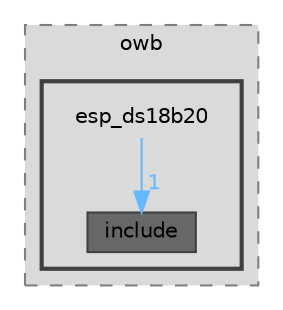 digraph "components/peripherals/owb/esp_ds18b20"
{
 // LATEX_PDF_SIZE
  bgcolor="transparent";
  edge [fontname=Helvetica,fontsize=10,labelfontname=Helvetica,labelfontsize=10];
  node [fontname=Helvetica,fontsize=10,shape=box,height=0.2,width=0.4];
  compound=true
  subgraph clusterdir_3c018409dc371abd5c9f9ab2a8d52eda {
    graph [ bgcolor="#dadada", pencolor="grey50", label="owb", fontname=Helvetica,fontsize=10 style="filled,dashed", URL="dir_3c018409dc371abd5c9f9ab2a8d52eda.html",tooltip=""]
  subgraph clusterdir_e7306013d7d0831bc5e5431cce9c1d12 {
    graph [ bgcolor="#dadada", pencolor="grey25", label="", fontname=Helvetica,fontsize=10 style="filled,bold", URL="dir_e7306013d7d0831bc5e5431cce9c1d12.html",tooltip=""]
    dir_e7306013d7d0831bc5e5431cce9c1d12 [shape=plaintext, label="esp_ds18b20"];
  dir_5519b8894b353a00aa76daf52d5e4690 [label="include", fillcolor="#676767", color="grey25", style="filled", URL="dir_5519b8894b353a00aa76daf52d5e4690.html",tooltip=""];
  }
  }
  dir_e7306013d7d0831bc5e5431cce9c1d12->dir_5519b8894b353a00aa76daf52d5e4690 [headlabel="1", labeldistance=1.5 headhref="dir_000012_000067.html" href="dir_000012_000067.html" color="steelblue1" fontcolor="steelblue1"];
}
